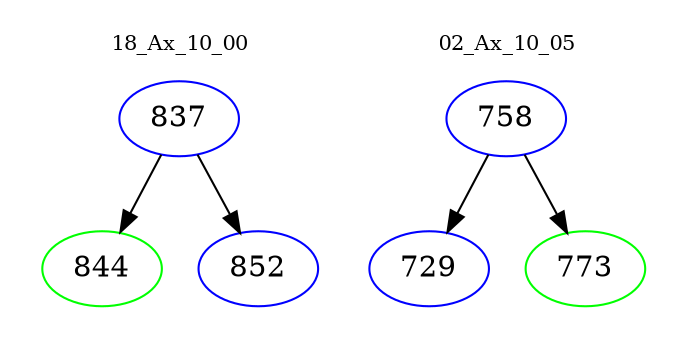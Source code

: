 digraph{
subgraph cluster_0 {
color = white
label = "18_Ax_10_00";
fontsize=10;
T0_837 [label="837", color="blue"]
T0_837 -> T0_844 [color="black"]
T0_844 [label="844", color="green"]
T0_837 -> T0_852 [color="black"]
T0_852 [label="852", color="blue"]
}
subgraph cluster_1 {
color = white
label = "02_Ax_10_05";
fontsize=10;
T1_758 [label="758", color="blue"]
T1_758 -> T1_729 [color="black"]
T1_729 [label="729", color="blue"]
T1_758 -> T1_773 [color="black"]
T1_773 [label="773", color="green"]
}
}
